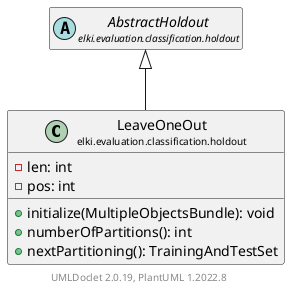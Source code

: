 @startuml
    remove .*\.(Instance|Par|Parameterizer|Factory)$
    set namespaceSeparator none
    hide empty fields
    hide empty methods

    class "<size:14>LeaveOneOut\n<size:10>elki.evaluation.classification.holdout" as elki.evaluation.classification.holdout.LeaveOneOut [[LeaveOneOut.html]] {
        -len: int
        -pos: int
        +initialize(MultipleObjectsBundle): void
        +numberOfPartitions(): int
        +nextPartitioning(): TrainingAndTestSet
    }

    abstract class "<size:14>AbstractHoldout\n<size:10>elki.evaluation.classification.holdout" as elki.evaluation.classification.holdout.AbstractHoldout [[AbstractHoldout.html]]

    elki.evaluation.classification.holdout.AbstractHoldout <|-- elki.evaluation.classification.holdout.LeaveOneOut

    center footer UMLDoclet 2.0.19, PlantUML 1.2022.8
@enduml
